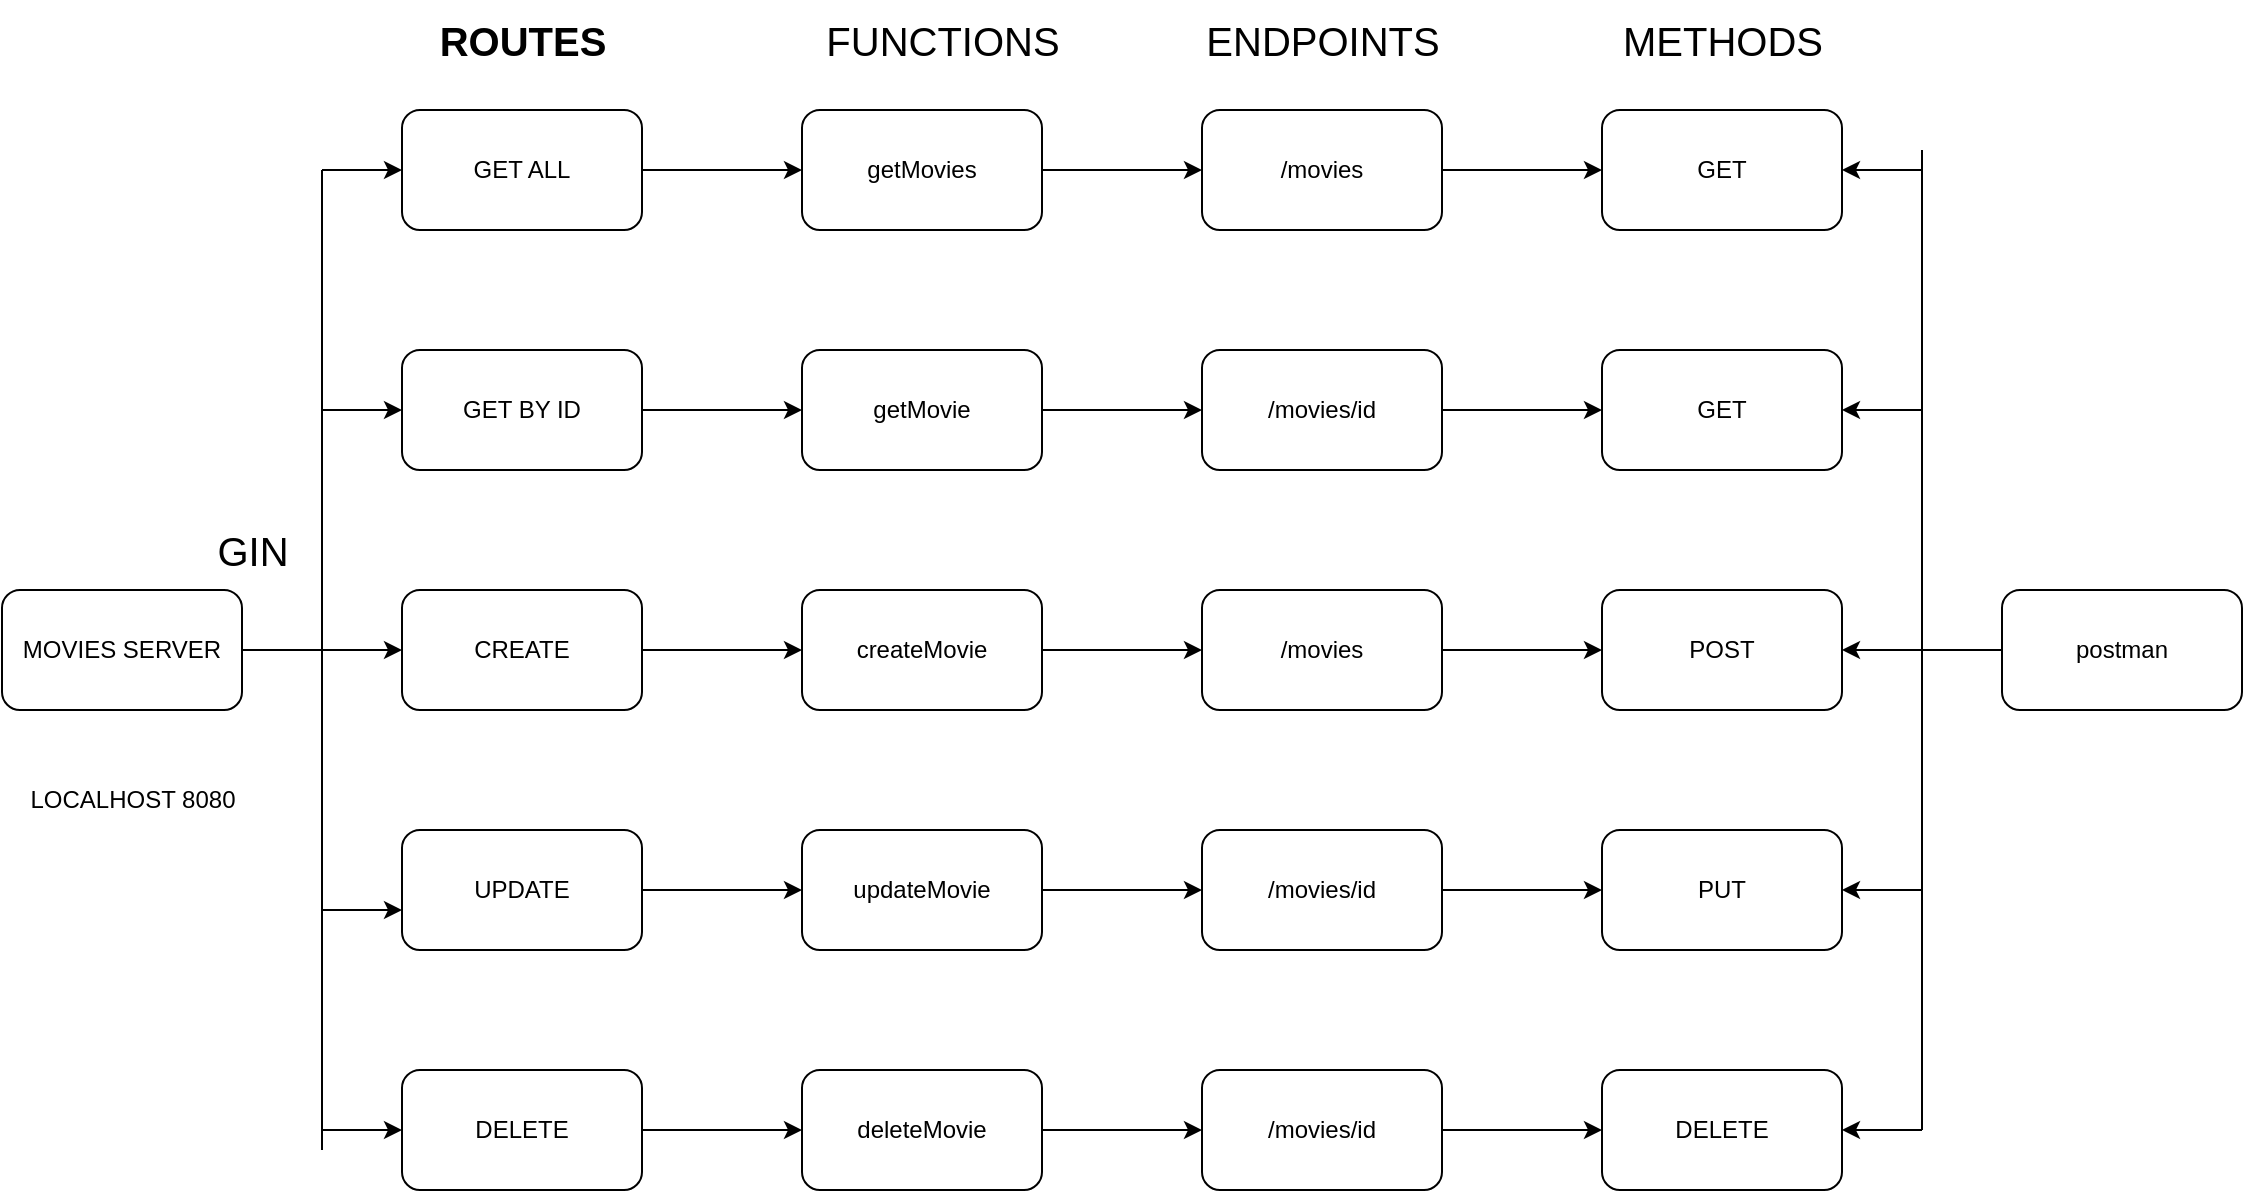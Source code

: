 <mxfile version="20.0.3" type="github"><diagram id="yiFNo4nIHH6dIqVZqUuj" name="Page-1"><mxGraphModel dx="1021" dy="612" grid="1" gridSize="10" guides="1" tooltips="1" connect="1" arrows="1" fold="1" page="1" pageScale="1" pageWidth="827" pageHeight="1169" math="0" shadow="0"><root><mxCell id="0"/><mxCell id="1" parent="0"/><mxCell id="eqD2Mpq5FsWu2f4_yKCx-23" value="" style="edgeStyle=orthogonalEdgeStyle;rounded=0;orthogonalLoop=1;jettySize=auto;html=1;" edge="1" parent="1" source="eqD2Mpq5FsWu2f4_yKCx-1" target="eqD2Mpq5FsWu2f4_yKCx-4"><mxGeometry relative="1" as="geometry"/></mxCell><mxCell id="eqD2Mpq5FsWu2f4_yKCx-1" value="MOVIES SERVER" style="rounded=1;whiteSpace=wrap;html=1;" vertex="1" parent="1"><mxGeometry y="320" width="120" height="60" as="geometry"/></mxCell><mxCell id="eqD2Mpq5FsWu2f4_yKCx-53" value="" style="edgeStyle=orthogonalEdgeStyle;rounded=0;orthogonalLoop=1;jettySize=auto;html=1;fontSize=20;" edge="1" parent="1" source="eqD2Mpq5FsWu2f4_yKCx-2" target="eqD2Mpq5FsWu2f4_yKCx-6"><mxGeometry relative="1" as="geometry"/></mxCell><mxCell id="eqD2Mpq5FsWu2f4_yKCx-2" value="GET ALL" style="rounded=1;whiteSpace=wrap;html=1;" vertex="1" parent="1"><mxGeometry x="200" y="80" width="120" height="60" as="geometry"/></mxCell><mxCell id="eqD2Mpq5FsWu2f4_yKCx-49" value="" style="edgeStyle=orthogonalEdgeStyle;rounded=0;orthogonalLoop=1;jettySize=auto;html=1;fontSize=20;" edge="1" parent="1" source="eqD2Mpq5FsWu2f4_yKCx-3" target="eqD2Mpq5FsWu2f4_yKCx-7"><mxGeometry relative="1" as="geometry"/></mxCell><mxCell id="eqD2Mpq5FsWu2f4_yKCx-3" value="GET BY ID" style="rounded=1;whiteSpace=wrap;html=1;" vertex="1" parent="1"><mxGeometry x="200" y="200" width="120" height="60" as="geometry"/></mxCell><mxCell id="eqD2Mpq5FsWu2f4_yKCx-50" value="" style="edgeStyle=orthogonalEdgeStyle;rounded=0;orthogonalLoop=1;jettySize=auto;html=1;fontSize=20;" edge="1" parent="1" source="eqD2Mpq5FsWu2f4_yKCx-4" target="eqD2Mpq5FsWu2f4_yKCx-8"><mxGeometry relative="1" as="geometry"/></mxCell><mxCell id="eqD2Mpq5FsWu2f4_yKCx-4" value="CREATE" style="rounded=1;whiteSpace=wrap;html=1;" vertex="1" parent="1"><mxGeometry x="200" y="320" width="120" height="60" as="geometry"/></mxCell><mxCell id="eqD2Mpq5FsWu2f4_yKCx-51" value="" style="edgeStyle=orthogonalEdgeStyle;rounded=0;orthogonalLoop=1;jettySize=auto;html=1;fontSize=20;" edge="1" parent="1" source="eqD2Mpq5FsWu2f4_yKCx-5" target="eqD2Mpq5FsWu2f4_yKCx-10"><mxGeometry relative="1" as="geometry"/></mxCell><mxCell id="eqD2Mpq5FsWu2f4_yKCx-5" value="UPDATE" style="rounded=1;whiteSpace=wrap;html=1;" vertex="1" parent="1"><mxGeometry x="200" y="440" width="120" height="60" as="geometry"/></mxCell><mxCell id="eqD2Mpq5FsWu2f4_yKCx-33" value="" style="edgeStyle=orthogonalEdgeStyle;rounded=0;orthogonalLoop=1;jettySize=auto;html=1;" edge="1" parent="1" source="eqD2Mpq5FsWu2f4_yKCx-6" target="eqD2Mpq5FsWu2f4_yKCx-12"><mxGeometry relative="1" as="geometry"/></mxCell><mxCell id="eqD2Mpq5FsWu2f4_yKCx-6" value="getMovies" style="rounded=1;whiteSpace=wrap;html=1;" vertex="1" parent="1"><mxGeometry x="400" y="80" width="120" height="60" as="geometry"/></mxCell><mxCell id="eqD2Mpq5FsWu2f4_yKCx-32" value="" style="edgeStyle=orthogonalEdgeStyle;rounded=0;orthogonalLoop=1;jettySize=auto;html=1;" edge="1" parent="1" source="eqD2Mpq5FsWu2f4_yKCx-7" target="eqD2Mpq5FsWu2f4_yKCx-13"><mxGeometry relative="1" as="geometry"/></mxCell><mxCell id="eqD2Mpq5FsWu2f4_yKCx-7" value="getMovie" style="rounded=1;whiteSpace=wrap;html=1;" vertex="1" parent="1"><mxGeometry x="400" y="200" width="120" height="60" as="geometry"/></mxCell><mxCell id="eqD2Mpq5FsWu2f4_yKCx-25" value="" style="edgeStyle=orthogonalEdgeStyle;rounded=0;orthogonalLoop=1;jettySize=auto;html=1;" edge="1" parent="1" source="eqD2Mpq5FsWu2f4_yKCx-8" target="eqD2Mpq5FsWu2f4_yKCx-14"><mxGeometry relative="1" as="geometry"/></mxCell><mxCell id="eqD2Mpq5FsWu2f4_yKCx-8" value="createMovie" style="rounded=1;whiteSpace=wrap;html=1;" vertex="1" parent="1"><mxGeometry x="400" y="320" width="120" height="60" as="geometry"/></mxCell><mxCell id="eqD2Mpq5FsWu2f4_yKCx-52" value="" style="edgeStyle=orthogonalEdgeStyle;rounded=0;orthogonalLoop=1;jettySize=auto;html=1;fontSize=20;" edge="1" parent="1" source="eqD2Mpq5FsWu2f4_yKCx-9" target="eqD2Mpq5FsWu2f4_yKCx-11"><mxGeometry relative="1" as="geometry"/></mxCell><mxCell id="eqD2Mpq5FsWu2f4_yKCx-9" value="DELETE" style="rounded=1;whiteSpace=wrap;html=1;" vertex="1" parent="1"><mxGeometry x="200" y="560" width="120" height="60" as="geometry"/></mxCell><mxCell id="eqD2Mpq5FsWu2f4_yKCx-31" value="" style="edgeStyle=orthogonalEdgeStyle;rounded=0;orthogonalLoop=1;jettySize=auto;html=1;" edge="1" parent="1" source="eqD2Mpq5FsWu2f4_yKCx-10" target="eqD2Mpq5FsWu2f4_yKCx-15"><mxGeometry relative="1" as="geometry"/></mxCell><mxCell id="eqD2Mpq5FsWu2f4_yKCx-10" value="updateMovie" style="rounded=1;whiteSpace=wrap;html=1;" vertex="1" parent="1"><mxGeometry x="400" y="440" width="120" height="60" as="geometry"/></mxCell><mxCell id="eqD2Mpq5FsWu2f4_yKCx-38" value="" style="edgeStyle=orthogonalEdgeStyle;rounded=0;orthogonalLoop=1;jettySize=auto;html=1;" edge="1" parent="1" source="eqD2Mpq5FsWu2f4_yKCx-11" target="eqD2Mpq5FsWu2f4_yKCx-16"><mxGeometry relative="1" as="geometry"/></mxCell><mxCell id="eqD2Mpq5FsWu2f4_yKCx-11" value="deleteMovie" style="rounded=1;whiteSpace=wrap;html=1;" vertex="1" parent="1"><mxGeometry x="400" y="560" width="120" height="60" as="geometry"/></mxCell><mxCell id="eqD2Mpq5FsWu2f4_yKCx-34" value="" style="edgeStyle=orthogonalEdgeStyle;rounded=0;orthogonalLoop=1;jettySize=auto;html=1;" edge="1" parent="1" source="eqD2Mpq5FsWu2f4_yKCx-12" target="eqD2Mpq5FsWu2f4_yKCx-17"><mxGeometry relative="1" as="geometry"/></mxCell><mxCell id="eqD2Mpq5FsWu2f4_yKCx-12" value="/movies" style="rounded=1;whiteSpace=wrap;html=1;" vertex="1" parent="1"><mxGeometry x="600" y="80" width="120" height="60" as="geometry"/></mxCell><mxCell id="eqD2Mpq5FsWu2f4_yKCx-35" value="" style="edgeStyle=orthogonalEdgeStyle;rounded=0;orthogonalLoop=1;jettySize=auto;html=1;" edge="1" parent="1" source="eqD2Mpq5FsWu2f4_yKCx-13" target="eqD2Mpq5FsWu2f4_yKCx-18"><mxGeometry relative="1" as="geometry"/></mxCell><mxCell id="eqD2Mpq5FsWu2f4_yKCx-13" value="/movies/id" style="rounded=1;whiteSpace=wrap;html=1;" vertex="1" parent="1"><mxGeometry x="600" y="200" width="120" height="60" as="geometry"/></mxCell><mxCell id="eqD2Mpq5FsWu2f4_yKCx-26" value="" style="edgeStyle=orthogonalEdgeStyle;rounded=0;orthogonalLoop=1;jettySize=auto;html=1;" edge="1" parent="1" source="eqD2Mpq5FsWu2f4_yKCx-14" target="eqD2Mpq5FsWu2f4_yKCx-19"><mxGeometry relative="1" as="geometry"/></mxCell><mxCell id="eqD2Mpq5FsWu2f4_yKCx-14" value="/movies" style="rounded=1;whiteSpace=wrap;html=1;" vertex="1" parent="1"><mxGeometry x="600" y="320" width="120" height="60" as="geometry"/></mxCell><mxCell id="eqD2Mpq5FsWu2f4_yKCx-36" value="" style="edgeStyle=orthogonalEdgeStyle;rounded=0;orthogonalLoop=1;jettySize=auto;html=1;" edge="1" parent="1" source="eqD2Mpq5FsWu2f4_yKCx-15" target="eqD2Mpq5FsWu2f4_yKCx-20"><mxGeometry relative="1" as="geometry"/></mxCell><mxCell id="eqD2Mpq5FsWu2f4_yKCx-15" value="/movies/id" style="rounded=1;whiteSpace=wrap;html=1;" vertex="1" parent="1"><mxGeometry x="600" y="440" width="120" height="60" as="geometry"/></mxCell><mxCell id="eqD2Mpq5FsWu2f4_yKCx-37" value="" style="edgeStyle=orthogonalEdgeStyle;rounded=0;orthogonalLoop=1;jettySize=auto;html=1;" edge="1" parent="1" source="eqD2Mpq5FsWu2f4_yKCx-16" target="eqD2Mpq5FsWu2f4_yKCx-21"><mxGeometry relative="1" as="geometry"/></mxCell><mxCell id="eqD2Mpq5FsWu2f4_yKCx-16" value="/movies/id" style="rounded=1;whiteSpace=wrap;html=1;" vertex="1" parent="1"><mxGeometry x="600" y="560" width="120" height="60" as="geometry"/></mxCell><mxCell id="eqD2Mpq5FsWu2f4_yKCx-17" value="GET" style="rounded=1;whiteSpace=wrap;html=1;" vertex="1" parent="1"><mxGeometry x="800" y="80" width="120" height="60" as="geometry"/></mxCell><mxCell id="eqD2Mpq5FsWu2f4_yKCx-18" value="GET" style="rounded=1;whiteSpace=wrap;html=1;" vertex="1" parent="1"><mxGeometry x="800" y="200" width="120" height="60" as="geometry"/></mxCell><mxCell id="eqD2Mpq5FsWu2f4_yKCx-19" value="POST" style="rounded=1;whiteSpace=wrap;html=1;" vertex="1" parent="1"><mxGeometry x="800" y="320" width="120" height="60" as="geometry"/></mxCell><mxCell id="eqD2Mpq5FsWu2f4_yKCx-20" value="PUT" style="rounded=1;whiteSpace=wrap;html=1;" vertex="1" parent="1"><mxGeometry x="800" y="440" width="120" height="60" as="geometry"/></mxCell><mxCell id="eqD2Mpq5FsWu2f4_yKCx-21" value="DELETE" style="rounded=1;whiteSpace=wrap;html=1;" vertex="1" parent="1"><mxGeometry x="800" y="560" width="120" height="60" as="geometry"/></mxCell><mxCell id="eqD2Mpq5FsWu2f4_yKCx-42" value="" style="edgeStyle=orthogonalEdgeStyle;rounded=0;orthogonalLoop=1;jettySize=auto;html=1;" edge="1" parent="1" source="eqD2Mpq5FsWu2f4_yKCx-22" target="eqD2Mpq5FsWu2f4_yKCx-19"><mxGeometry relative="1" as="geometry"/></mxCell><mxCell id="eqD2Mpq5FsWu2f4_yKCx-22" value="postman" style="rounded=1;whiteSpace=wrap;html=1;" vertex="1" parent="1"><mxGeometry x="1000" y="320" width="120" height="60" as="geometry"/></mxCell><mxCell id="eqD2Mpq5FsWu2f4_yKCx-29" value="" style="endArrow=none;html=1;rounded=0;" edge="1" parent="1"><mxGeometry width="50" height="50" relative="1" as="geometry"><mxPoint x="160" y="600" as="sourcePoint"/><mxPoint x="160" y="110" as="targetPoint"/></mxGeometry></mxCell><mxCell id="eqD2Mpq5FsWu2f4_yKCx-30" value="" style="endArrow=classic;html=1;rounded=0;entryX=0;entryY=0.5;entryDx=0;entryDy=0;" edge="1" parent="1" target="eqD2Mpq5FsWu2f4_yKCx-3"><mxGeometry width="50" height="50" relative="1" as="geometry"><mxPoint x="160" y="230" as="sourcePoint"/><mxPoint x="110" y="220" as="targetPoint"/></mxGeometry></mxCell><mxCell id="eqD2Mpq5FsWu2f4_yKCx-39" value="" style="endArrow=classic;html=1;rounded=0;" edge="1" parent="1"><mxGeometry width="50" height="50" relative="1" as="geometry"><mxPoint x="160" y="480" as="sourcePoint"/><mxPoint x="200" y="480" as="targetPoint"/></mxGeometry></mxCell><mxCell id="eqD2Mpq5FsWu2f4_yKCx-40" value="" style="endArrow=classic;html=1;rounded=0;entryX=0;entryY=0.5;entryDx=0;entryDy=0;" edge="1" parent="1" target="eqD2Mpq5FsWu2f4_yKCx-9"><mxGeometry width="50" height="50" relative="1" as="geometry"><mxPoint x="160" y="590" as="sourcePoint"/><mxPoint x="210" y="550" as="targetPoint"/></mxGeometry></mxCell><mxCell id="eqD2Mpq5FsWu2f4_yKCx-41" value="" style="endArrow=classic;html=1;rounded=0;" edge="1" parent="1"><mxGeometry width="50" height="50" relative="1" as="geometry"><mxPoint x="160" y="110" as="sourcePoint"/><mxPoint x="200" y="110" as="targetPoint"/></mxGeometry></mxCell><mxCell id="eqD2Mpq5FsWu2f4_yKCx-43" value="LOCALHOST 8080" style="text;html=1;align=center;verticalAlign=middle;resizable=0;points=[];autosize=1;strokeColor=none;fillColor=none;" vertex="1" parent="1"><mxGeometry y="410" width="130" height="30" as="geometry"/></mxCell><mxCell id="eqD2Mpq5FsWu2f4_yKCx-44" value="&lt;b&gt;&lt;font style=&quot;font-size: 20px;&quot;&gt;ROUTES&lt;/font&gt;&lt;/b&gt;" style="text;html=1;align=center;verticalAlign=middle;resizable=0;points=[];autosize=1;strokeColor=none;fillColor=none;" vertex="1" parent="1"><mxGeometry x="205" y="25" width="110" height="40" as="geometry"/></mxCell><mxCell id="eqD2Mpq5FsWu2f4_yKCx-45" value="FUNCTIONS" style="text;html=1;align=center;verticalAlign=middle;resizable=0;points=[];autosize=1;strokeColor=none;fillColor=none;fontSize=20;" vertex="1" parent="1"><mxGeometry x="400" y="25" width="140" height="40" as="geometry"/></mxCell><mxCell id="eqD2Mpq5FsWu2f4_yKCx-46" value="ENDPOINTS" style="text;html=1;align=center;verticalAlign=middle;resizable=0;points=[];autosize=1;strokeColor=none;fillColor=none;fontSize=20;" vertex="1" parent="1"><mxGeometry x="590" y="25" width="140" height="40" as="geometry"/></mxCell><mxCell id="eqD2Mpq5FsWu2f4_yKCx-47" value="METHODS" style="text;html=1;align=center;verticalAlign=middle;resizable=0;points=[];autosize=1;strokeColor=none;fillColor=none;fontSize=20;" vertex="1" parent="1"><mxGeometry x="800" y="25" width="120" height="40" as="geometry"/></mxCell><mxCell id="eqD2Mpq5FsWu2f4_yKCx-48" value="" style="endArrow=none;html=1;rounded=0;fontSize=20;" edge="1" parent="1"><mxGeometry width="50" height="50" relative="1" as="geometry"><mxPoint x="960" y="590" as="sourcePoint"/><mxPoint x="960" y="100" as="targetPoint"/></mxGeometry></mxCell><mxCell id="eqD2Mpq5FsWu2f4_yKCx-54" value="" style="endArrow=classic;html=1;rounded=0;fontSize=20;" edge="1" parent="1"><mxGeometry width="50" height="50" relative="1" as="geometry"><mxPoint x="960" y="110" as="sourcePoint"/><mxPoint x="920" y="110" as="targetPoint"/></mxGeometry></mxCell><mxCell id="eqD2Mpq5FsWu2f4_yKCx-55" value="" style="endArrow=classic;html=1;rounded=0;fontSize=20;" edge="1" parent="1"><mxGeometry width="50" height="50" relative="1" as="geometry"><mxPoint x="960" y="230" as="sourcePoint"/><mxPoint x="920" y="230" as="targetPoint"/></mxGeometry></mxCell><mxCell id="eqD2Mpq5FsWu2f4_yKCx-56" value="" style="endArrow=classic;html=1;rounded=0;fontSize=20;" edge="1" parent="1"><mxGeometry width="50" height="50" relative="1" as="geometry"><mxPoint x="960" y="470" as="sourcePoint"/><mxPoint x="920" y="470" as="targetPoint"/></mxGeometry></mxCell><mxCell id="eqD2Mpq5FsWu2f4_yKCx-57" value="" style="endArrow=classic;html=1;rounded=0;fontSize=20;" edge="1" parent="1"><mxGeometry width="50" height="50" relative="1" as="geometry"><mxPoint x="960" y="590" as="sourcePoint"/><mxPoint x="920" y="590" as="targetPoint"/></mxGeometry></mxCell><mxCell id="eqD2Mpq5FsWu2f4_yKCx-58" value="GIN" style="text;html=1;align=center;verticalAlign=middle;resizable=0;points=[];autosize=1;strokeColor=none;fillColor=none;fontSize=20;" vertex="1" parent="1"><mxGeometry x="95" y="280" width="60" height="40" as="geometry"/></mxCell></root></mxGraphModel></diagram></mxfile>